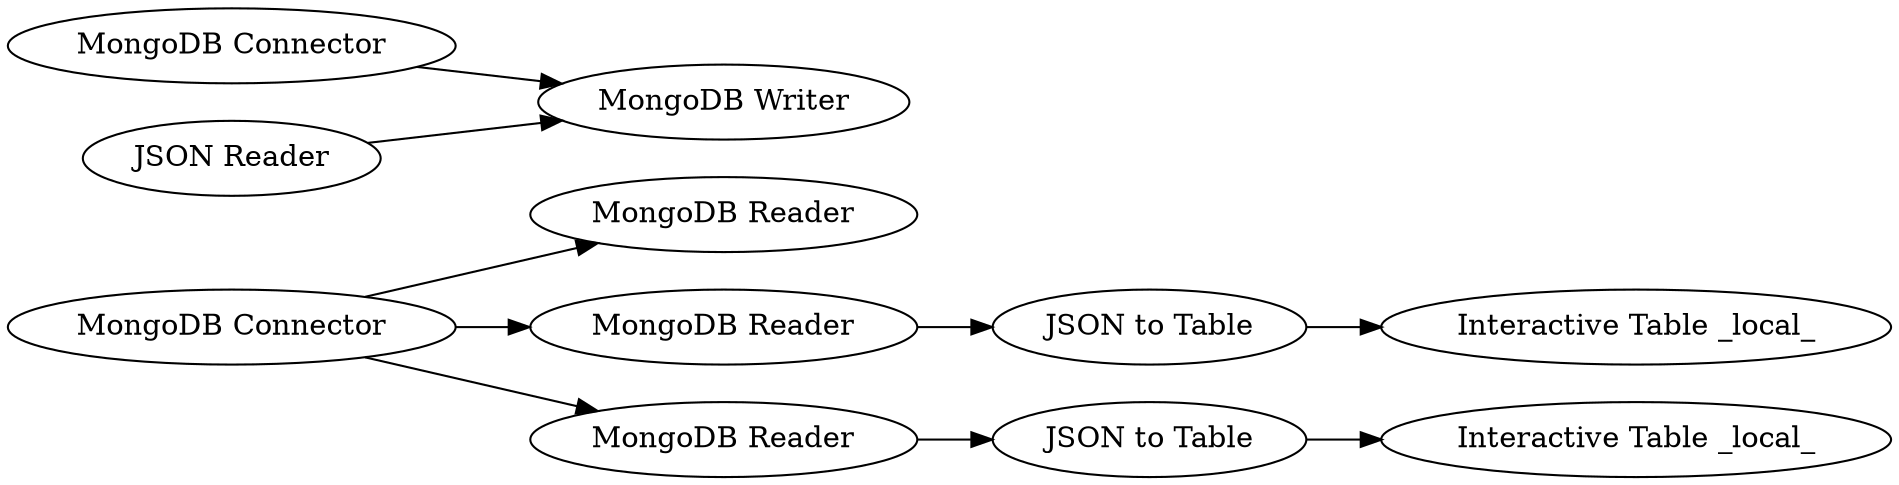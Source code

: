 digraph {
	3 [label="MongoDB Reader"]
	5 [label="MongoDB Writer"]
	6 [label="MongoDB Connector"]
	33 [label="JSON Reader"]
	64 [label="MongoDB Reader"]
	66 [label="MongoDB Connector"]
	68 [label="JSON to Table"]
	69 [label="MongoDB Reader"]
	70 [label="Interactive Table _local_"]
	72 [label="Interactive Table _local_"]
	73 [label="JSON to Table"]
	6 -> 5
	33 -> 5
	64 -> 73
	66 -> 3
	66 -> 64
	66 -> 69
	68 -> 70
	69 -> 68
	73 -> 72
	rankdir=LR
}
